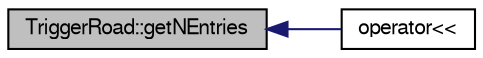 digraph "TriggerRoad::getNEntries"
{
  bgcolor="transparent";
  edge [fontname="FreeSans",fontsize="10",labelfontname="FreeSans",labelfontsize="10"];
  node [fontname="FreeSans",fontsize="10",shape=record];
  rankdir="LR";
  Node1 [label="TriggerRoad::getNEntries",height=0.2,width=0.4,color="black", fillcolor="grey75", style="filled" fontcolor="black"];
  Node1 -> Node2 [dir="back",color="midnightblue",fontsize="10",style="solid",fontname="FreeSans"];
  Node2 [label="operator\<\<",height=0.2,width=0.4,color="black",URL="$de/d74/TriggerRoad_8cxx.html#a4cfb63a9ffcec14b116383b367eda140"];
}
